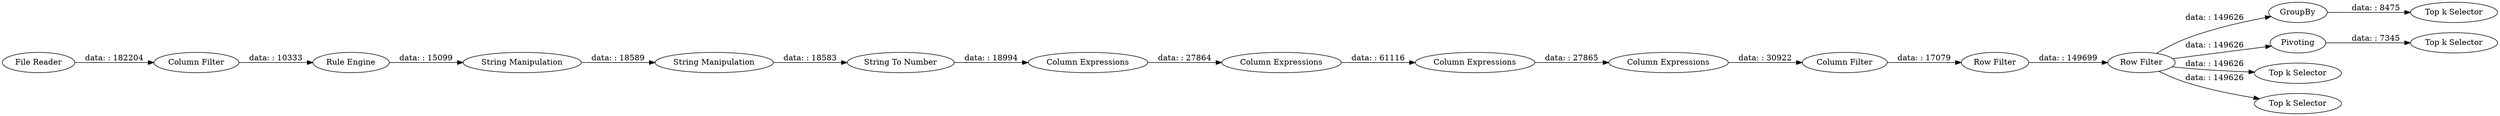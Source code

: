 digraph {
	"-6821313903931635592_22" [label=GroupBy]
	"-6821313903931635592_20" [label="Column Expressions"]
	"-6821313903931635592_28" [label="Top k Selector"]
	"-8504873887919515136_5" [label="String To Number"]
	"3048098836416768665_21" [label="Column Filter"]
	"-8504873887919515136_6" [label="Rule Engine"]
	"-6821313903931635592_3" [label="Column Filter"]
	"-8504873887919515136_10" [label="String Manipulation"]
	"-6821313903931635592_1" [label="File Reader"]
	"-4821196993038755001_19" [label="Column Expressions"]
	"-4821196993038755001_16" [label="Column Expressions"]
	"-8504873887919515136_2" [label="String Manipulation"]
	"-4821196993038755001_18" [label="Column Expressions"]
	"3048098836416768665_24" [label="Row Filter"]
	"-6821313903931635592_27" [label=Pivoting]
	"-6821313903931635592_26" [label="Top k Selector"]
	"-6821313903931635592_29" [label="Top k Selector"]
	"3048098836416768665_25" [label="Row Filter"]
	"-6821313903931635592_30" [label="Top k Selector"]
	"3048098836416768665_25" -> "-6821313903931635592_27" [label="data: : 149626"]
	"3048098836416768665_25" -> "-6821313903931635592_22" [label="data: : 149626"]
	"-6821313903931635592_22" -> "-6821313903931635592_28" [label="data: : 8475"]
	"-8504873887919515136_5" -> "-6821313903931635592_20" [label="data: : 18994"]
	"-8504873887919515136_2" -> "-8504873887919515136_10" [label="data: : 18589"]
	"3048098836416768665_21" -> "3048098836416768665_24" [label="data: : 17079"]
	"-4821196993038755001_16" -> "-4821196993038755001_18" [label="data: : 61116"]
	"-6821313903931635592_27" -> "-6821313903931635592_30" [label="data: : 7345"]
	"-6821313903931635592_20" -> "-4821196993038755001_16" [label="data: : 27864"]
	"3048098836416768665_24" -> "3048098836416768665_25" [label="data: : 149699"]
	"-8504873887919515136_10" -> "-8504873887919515136_5" [label="data: : 18583"]
	"-4821196993038755001_19" -> "3048098836416768665_21" [label="data: : 30922"]
	"-4821196993038755001_18" -> "-4821196993038755001_19" [label="data: : 27865"]
	"-6821313903931635592_3" -> "-8504873887919515136_6" [label="data: : 10333"]
	"3048098836416768665_25" -> "-6821313903931635592_29" [label="data: : 149626"]
	"-8504873887919515136_6" -> "-8504873887919515136_2" [label="data: : 15099"]
	"-6821313903931635592_1" -> "-6821313903931635592_3" [label="data: : 182204"]
	"3048098836416768665_25" -> "-6821313903931635592_26" [label="data: : 149626"]
	rankdir=LR
}
